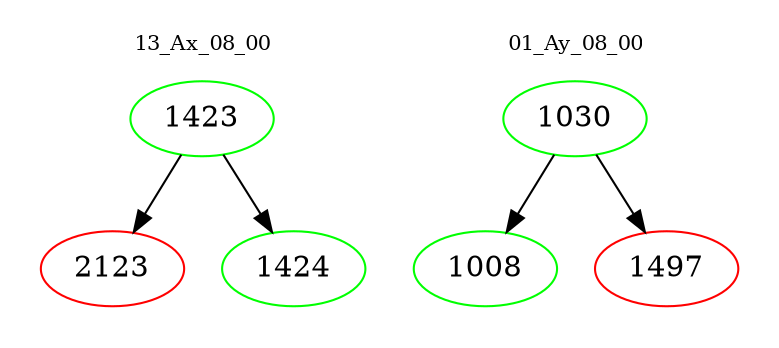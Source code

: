 digraph{
subgraph cluster_0 {
color = white
label = "13_Ax_08_00";
fontsize=10;
T0_1423 [label="1423", color="green"]
T0_1423 -> T0_2123 [color="black"]
T0_2123 [label="2123", color="red"]
T0_1423 -> T0_1424 [color="black"]
T0_1424 [label="1424", color="green"]
}
subgraph cluster_1 {
color = white
label = "01_Ay_08_00";
fontsize=10;
T1_1030 [label="1030", color="green"]
T1_1030 -> T1_1008 [color="black"]
T1_1008 [label="1008", color="green"]
T1_1030 -> T1_1497 [color="black"]
T1_1497 [label="1497", color="red"]
}
}
